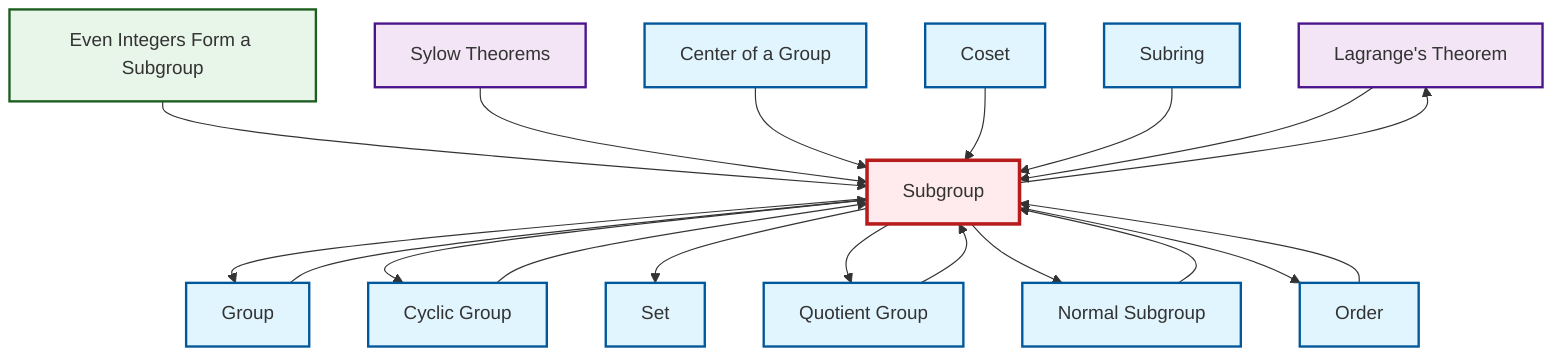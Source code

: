 graph TD
    classDef definition fill:#e1f5fe,stroke:#01579b,stroke-width:2px
    classDef theorem fill:#f3e5f5,stroke:#4a148c,stroke-width:2px
    classDef axiom fill:#fff3e0,stroke:#e65100,stroke-width:2px
    classDef example fill:#e8f5e9,stroke:#1b5e20,stroke-width:2px
    classDef current fill:#ffebee,stroke:#b71c1c,stroke-width:3px
    thm-lagrange["Lagrange's Theorem"]:::theorem
    thm-sylow["Sylow Theorems"]:::theorem
    def-subring["Subring"]:::definition
    def-set["Set"]:::definition
    def-subgroup["Subgroup"]:::definition
    def-cyclic-group["Cyclic Group"]:::definition
    def-group["Group"]:::definition
    def-quotient-group["Quotient Group"]:::definition
    def-order["Order"]:::definition
    def-center-of-group["Center of a Group"]:::definition
    def-normal-subgroup["Normal Subgroup"]:::definition
    def-coset["Coset"]:::definition
    ex-even-integers-subgroup["Even Integers Form a Subgroup"]:::example
    ex-even-integers-subgroup --> def-subgroup
    thm-sylow --> def-subgroup
    def-group --> def-subgroup
    def-subgroup --> def-group
    def-order --> def-subgroup
    def-normal-subgroup --> def-subgroup
    def-cyclic-group --> def-subgroup
    def-subgroup --> def-cyclic-group
    def-subgroup --> def-set
    def-center-of-group --> def-subgroup
    def-subgroup --> thm-lagrange
    def-subgroup --> def-quotient-group
    def-subgroup --> def-normal-subgroup
    def-coset --> def-subgroup
    def-subgroup --> def-order
    def-subring --> def-subgroup
    thm-lagrange --> def-subgroup
    def-quotient-group --> def-subgroup
    class def-subgroup current